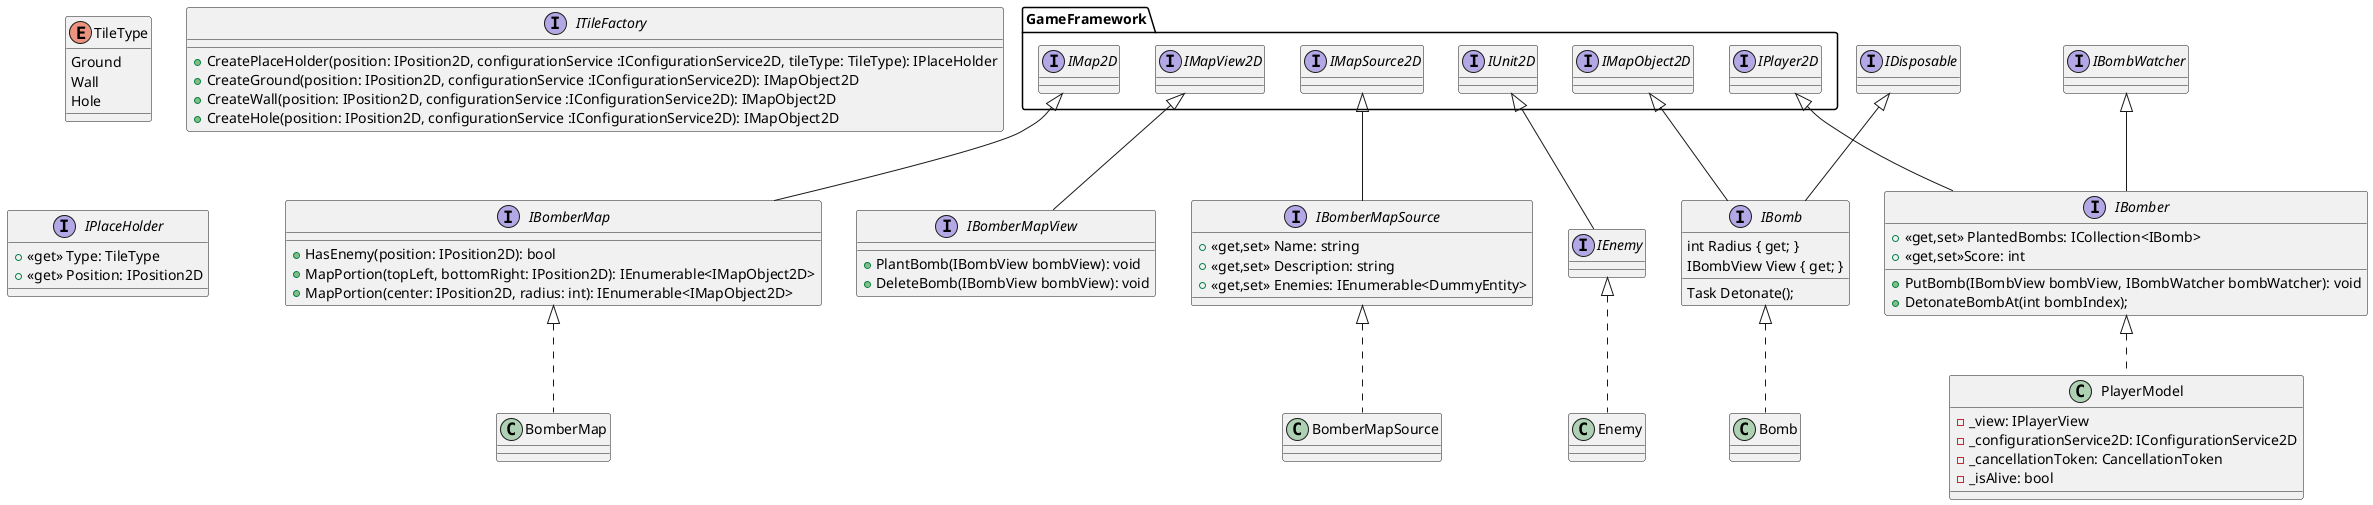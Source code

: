 @startuml

!startsub BL

' Map related diagrams
interface IBomberMapView extends GameFramework.IMapView2D {
    + PlantBomb(IBombView bombView): void
    + DeleteBomb(IBombView bombView): void
}

interface IBomberMapSource extends GameFramework.IMapSource2D {
    + <<get,set>> Name: string 
    + <<get,set>> Description: string
    + <<get,set>> Enemies: IEnumerable<DummyEntity>
}

interface IBomberMap extends GameFramework.IMap2D {        
	+ HasEnemy(position: IPosition2D): bool
	+ MapPortion(topLeft, bottomRight: IPosition2D): IEnumerable<IMapObject2D>
	+ MapPortion(center: IPosition2D, radius: int): IEnumerable<IMapObject2D>
}

class BomberMap implements IBomberMap {

}

class BomberMapSource implements IBomberMapSource {

}

' Tiles related diagrams
enum TileType {
	Ground
	Wall
	Hole
}

interface ITileFactory {
	+ CreatePlaceHolder(position: IPosition2D, configurationService :IConfigurationService2D, tileType: TileType): IPlaceHolder
	+ CreateGround(position: IPosition2D, configurationService :IConfigurationService2D): IMapObject2D
	+ CreateWall(position: IPosition2D, configurationService :IConfigurationService2D): IMapObject2D
	+ CreateHole(position: IPosition2D, configurationService :IConfigurationService2D): IMapObject2D
}

interface IPlaceHolder {
	+ <<get>> Type: TileType
	+ <<get>> Position: IPosition2D
}

' Entities related diagrams
interface IBomb extends GameFramework.IMapObject2D, IDisposable
{
    int Radius { get; }
    Task Detonate();
    IBombView View { get; }
}

interface IBomber extends GameFramework.IPlayer2D, IBombWatcher
{
    + <<get,set>> PlantedBombs: ICollection<IBomb>
    + <<get,set>>Score: int
    + PutBomb(IBombView bombView, IBombWatcher bombWatcher): void
    + DetonateBombAt(int bombIndex);
}

interface IEnemy extends GameFramework.IUnit2D {

}

class PlayerModel implements IBomber {
	- _view: IPlayerView
	-  _configurationService2D: IConfigurationService2D
	- _cancellationToken: CancellationToken
	- _isAlive: bool
}



class Enemy implements IEnemy {

}

class Bomb implements IBomb {

}

!endsub

@enduml